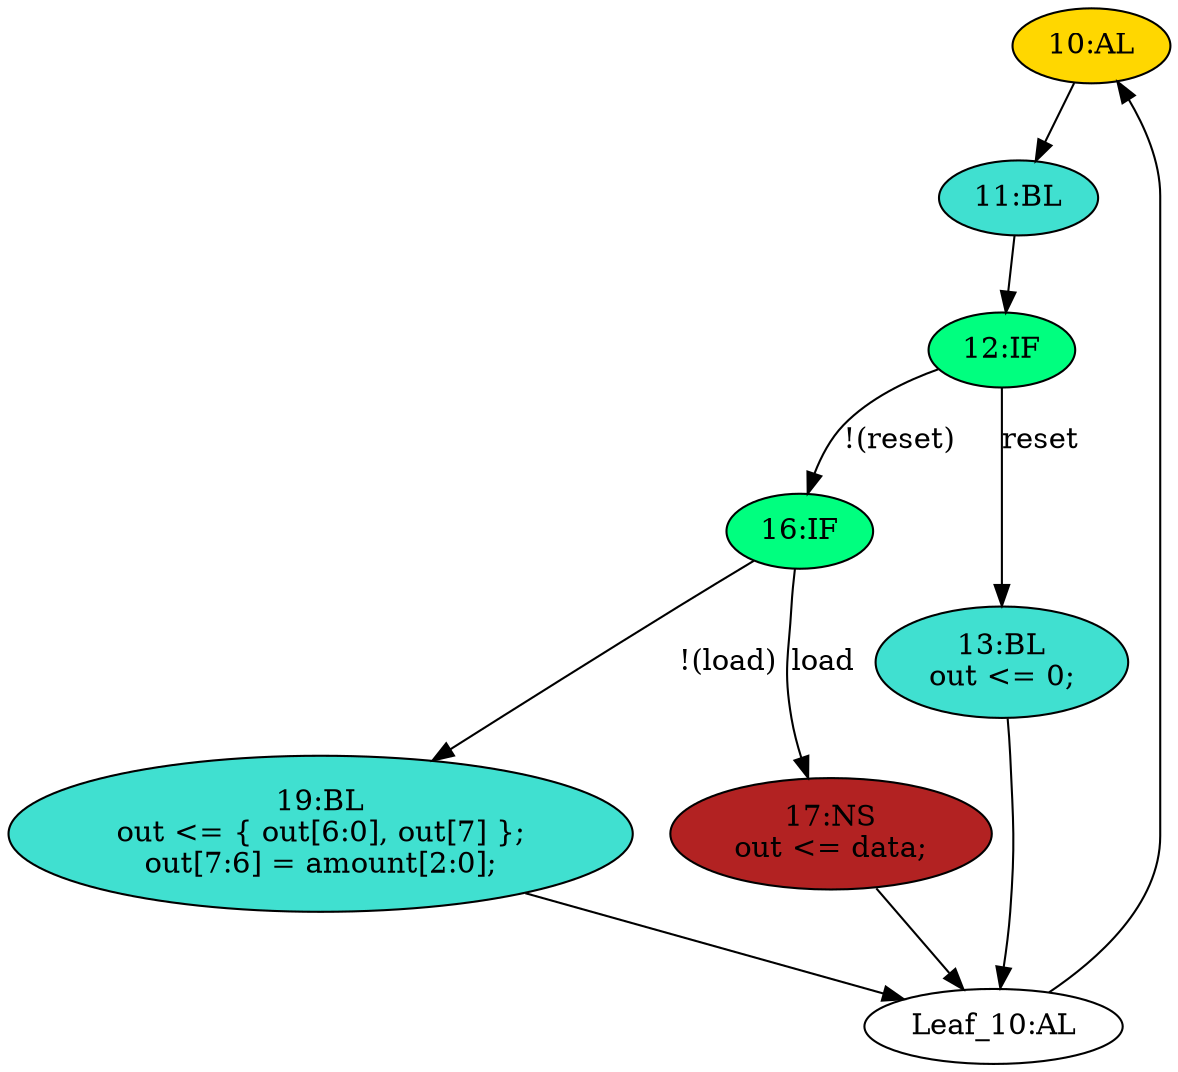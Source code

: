 strict digraph "compose( ,  )" {
	node [label="\N"];
	"10:AL"	[ast="<pyverilog.vparser.ast.Always object at 0x7f42d50a34d0>",
		clk_sens=True,
		fillcolor=gold,
		label="10:AL",
		sens="['clk']",
		statements="[]",
		style=filled,
		typ=Always,
		use_var="['reset', 'load', 'amount', 'data', 'out']"];
	"11:BL"	[ast="<pyverilog.vparser.ast.Block object at 0x7f42d50a3610>",
		fillcolor=turquoise,
		label="11:BL",
		statements="[]",
		style=filled,
		typ=Block];
	"10:AL" -> "11:BL"	[cond="[]",
		lineno=None];
	"19:BL"	[ast="<pyverilog.vparser.ast.Block object at 0x7f42d8b25190>",
		fillcolor=turquoise,
		label="19:BL
out <= { out[6:0], out[7] };
out[7:6] = amount[2:0];",
		statements="[<pyverilog.vparser.ast.NonblockingSubstitution object at 0x7f42d50a6d10>, <pyverilog.vparser.ast.BlockingSubstitution object at \
0x7f42d512ae90>]",
		style=filled,
		typ=Block];
	"Leaf_10:AL"	[def_var="['out']",
		label="Leaf_10:AL"];
	"19:BL" -> "Leaf_10:AL"	[cond="[]",
		lineno=None];
	"12:IF"	[ast="<pyverilog.vparser.ast.IfStatement object at 0x7f42d504ebd0>",
		fillcolor=springgreen,
		label="12:IF",
		statements="[]",
		style=filled,
		typ=IfStatement];
	"16:IF"	[ast="<pyverilog.vparser.ast.IfStatement object at 0x7f42d50bd6d0>",
		fillcolor=springgreen,
		label="16:IF",
		statements="[]",
		style=filled,
		typ=IfStatement];
	"12:IF" -> "16:IF"	[cond="['reset']",
		label="!(reset)",
		lineno=12];
	"13:BL"	[ast="<pyverilog.vparser.ast.Block object at 0x7f42d50a3210>",
		fillcolor=turquoise,
		label="13:BL
out <= 0;",
		statements="[<pyverilog.vparser.ast.NonblockingSubstitution object at 0x7f42d504e550>]",
		style=filled,
		typ=Block];
	"12:IF" -> "13:BL"	[cond="['reset']",
		label=reset,
		lineno=12];
	"16:IF" -> "19:BL"	[cond="['load']",
		label="!(load)",
		lineno=16];
	"17:NS"	[ast="<pyverilog.vparser.ast.NonblockingSubstitution object at 0x7f42d50b1050>",
		fillcolor=firebrick,
		label="17:NS
out <= data;",
		statements="[<pyverilog.vparser.ast.NonblockingSubstitution object at 0x7f42d50b1050>]",
		style=filled,
		typ=NonblockingSubstitution];
	"16:IF" -> "17:NS"	[cond="['load']",
		label=load,
		lineno=16];
	"11:BL" -> "12:IF"	[cond="[]",
		lineno=None];
	"13:BL" -> "Leaf_10:AL"	[cond="[]",
		lineno=None];
	"17:NS" -> "Leaf_10:AL"	[cond="[]",
		lineno=None];
	"Leaf_10:AL" -> "10:AL";
}
